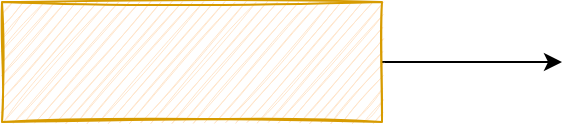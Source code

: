 <mxfile version="17.2.4" type="github"><diagram id="piDafpqhtRUU5qUU-vj8" name="Page-1"><mxGraphModel dx="1422" dy="762" grid="1" gridSize="10" guides="1" tooltips="1" connect="1" arrows="1" fold="1" page="1" pageScale="1" pageWidth="827" pageHeight="1169" math="0" shadow="0"><root><mxCell id="0"/><mxCell id="1" parent="0"/><mxCell id="5cpTgLDWtTwDe1421ZuN-9" style="edgeStyle=orthogonalEdgeStyle;curved=0;rounded=1;sketch=0;orthogonalLoop=1;jettySize=auto;html=1;" edge="1" parent="1" source="5cpTgLDWtTwDe1421ZuN-3"><mxGeometry relative="1" as="geometry"><mxPoint x="440" y="230" as="targetPoint"/></mxGeometry></mxCell><mxCell id="5cpTgLDWtTwDe1421ZuN-3" value="" style="rounded=0;whiteSpace=wrap;html=1;shadow=0;glass=0;sketch=1;fillColor=#ffe6cc;strokeColor=#d79b00;" vertex="1" parent="1"><mxGeometry x="160" y="200" width="190" height="60" as="geometry"/></mxCell></root></mxGraphModel></diagram></mxfile>